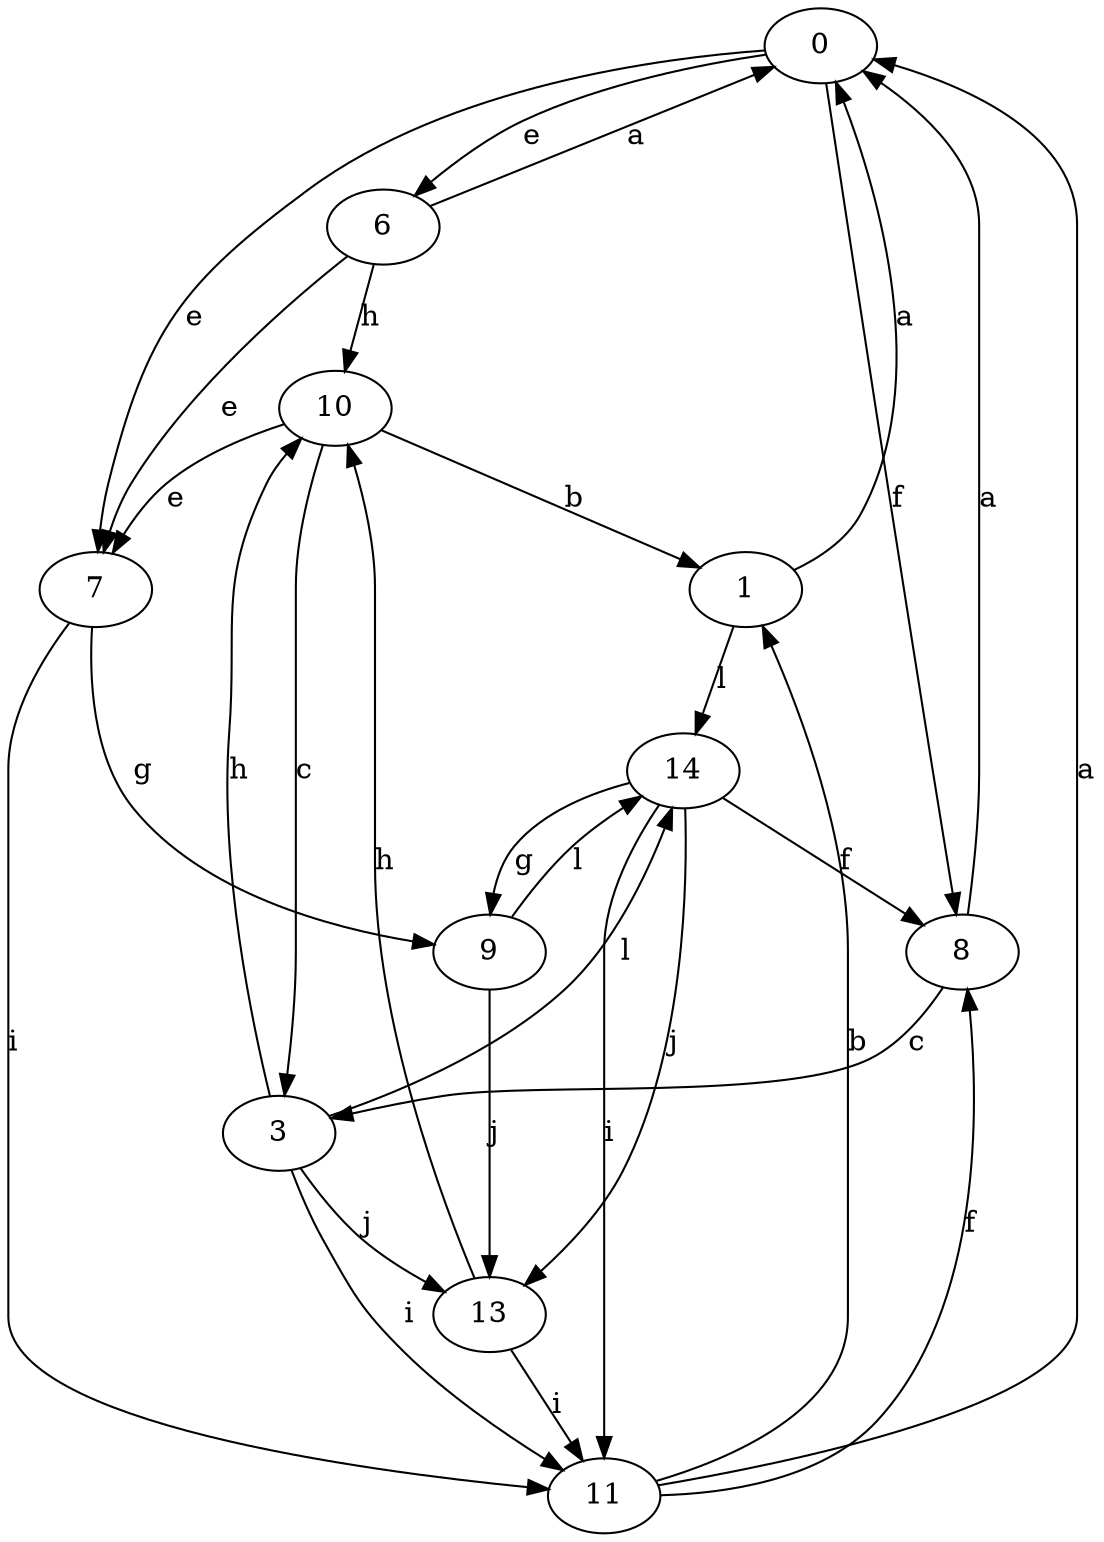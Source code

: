 strict digraph  {
0;
1;
3;
6;
7;
8;
9;
10;
11;
13;
14;
0 -> 6  [label=e];
0 -> 7  [label=e];
0 -> 8  [label=f];
1 -> 0  [label=a];
1 -> 14  [label=l];
3 -> 10  [label=h];
3 -> 11  [label=i];
3 -> 13  [label=j];
3 -> 14  [label=l];
6 -> 0  [label=a];
6 -> 7  [label=e];
6 -> 10  [label=h];
7 -> 9  [label=g];
7 -> 11  [label=i];
8 -> 0  [label=a];
8 -> 3  [label=c];
9 -> 13  [label=j];
9 -> 14  [label=l];
10 -> 1  [label=b];
10 -> 3  [label=c];
10 -> 7  [label=e];
11 -> 0  [label=a];
11 -> 1  [label=b];
11 -> 8  [label=f];
13 -> 10  [label=h];
13 -> 11  [label=i];
14 -> 8  [label=f];
14 -> 9  [label=g];
14 -> 11  [label=i];
14 -> 13  [label=j];
}
